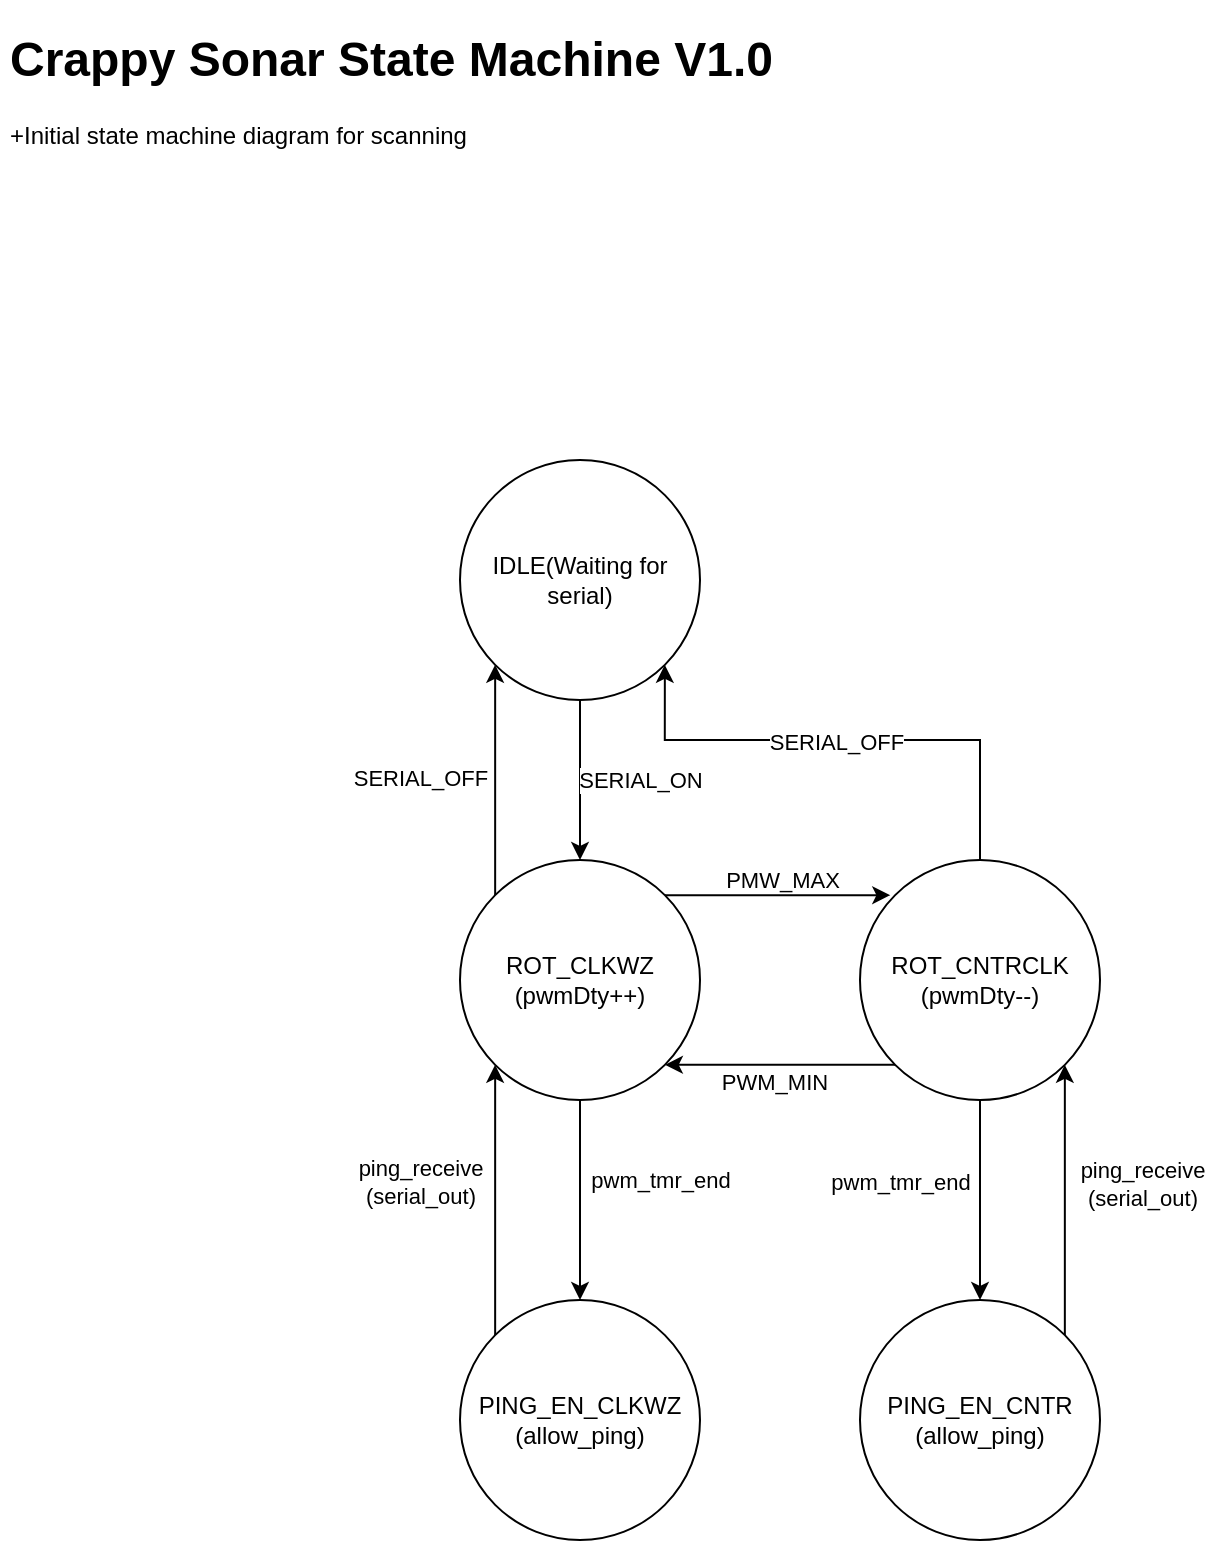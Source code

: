 <mxfile version="23.1.2" type="device">
  <diagram name="Page-1" id="EEDPPEHa8zp38NYudoqO">
    <mxGraphModel dx="819" dy="426" grid="1" gridSize="10" guides="1" tooltips="1" connect="1" arrows="1" fold="1" page="1" pageScale="1" pageWidth="850" pageHeight="1100" math="0" shadow="0">
      <root>
        <mxCell id="0" />
        <mxCell id="1" parent="0" />
        <mxCell id="HMF4wZmKNov6g7hmWxfZ-6" style="edgeStyle=orthogonalEdgeStyle;rounded=0;orthogonalLoop=1;jettySize=auto;html=1;exitX=1;exitY=0;exitDx=0;exitDy=0;entryX=0;entryY=0;entryDx=0;entryDy=0;" edge="1" parent="1">
          <mxGeometry relative="1" as="geometry">
            <mxPoint x="349.996" y="457.574" as="sourcePoint" />
            <mxPoint x="465.144" y="457.574" as="targetPoint" />
          </mxGeometry>
        </mxCell>
        <mxCell id="HMF4wZmKNov6g7hmWxfZ-9" value="PMW_MAX" style="edgeLabel;html=1;align=center;verticalAlign=middle;resizable=0;points=[];" vertex="1" connectable="0" parent="HMF4wZmKNov6g7hmWxfZ-6">
          <mxGeometry x="-0.161" y="1" relative="1" as="geometry">
            <mxPoint x="12" y="-7" as="offset" />
          </mxGeometry>
        </mxCell>
        <mxCell id="HMF4wZmKNov6g7hmWxfZ-10" style="edgeStyle=orthogonalEdgeStyle;rounded=0;orthogonalLoop=1;jettySize=auto;html=1;exitX=0;exitY=0;exitDx=0;exitDy=0;entryX=0;entryY=1;entryDx=0;entryDy=0;" edge="1" parent="1" source="HMF4wZmKNov6g7hmWxfZ-1" target="HMF4wZmKNov6g7hmWxfZ-3">
          <mxGeometry relative="1" as="geometry" />
        </mxCell>
        <mxCell id="HMF4wZmKNov6g7hmWxfZ-11" value="SERIAL_OFF" style="edgeLabel;html=1;align=center;verticalAlign=middle;resizable=0;points=[];" vertex="1" connectable="0" parent="HMF4wZmKNov6g7hmWxfZ-10">
          <mxGeometry x="0.02" y="-1" relative="1" as="geometry">
            <mxPoint x="-39" as="offset" />
          </mxGeometry>
        </mxCell>
        <mxCell id="HMF4wZmKNov6g7hmWxfZ-17" style="edgeStyle=orthogonalEdgeStyle;rounded=0;orthogonalLoop=1;jettySize=auto;html=1;exitX=0.5;exitY=1;exitDx=0;exitDy=0;entryX=0.5;entryY=0;entryDx=0;entryDy=0;" edge="1" parent="1" source="HMF4wZmKNov6g7hmWxfZ-1" target="HMF4wZmKNov6g7hmWxfZ-18">
          <mxGeometry relative="1" as="geometry">
            <mxPoint x="310" y="650" as="targetPoint" />
          </mxGeometry>
        </mxCell>
        <mxCell id="HMF4wZmKNov6g7hmWxfZ-20" value="pwm_tmr_end" style="edgeLabel;html=1;align=center;verticalAlign=middle;resizable=0;points=[];" vertex="1" connectable="0" parent="HMF4wZmKNov6g7hmWxfZ-17">
          <mxGeometry x="-0.471" y="-2" relative="1" as="geometry">
            <mxPoint x="42" y="13" as="offset" />
          </mxGeometry>
        </mxCell>
        <mxCell id="HMF4wZmKNov6g7hmWxfZ-1" value="ROT_CLKWZ&lt;br&gt;(pwmDty++)" style="ellipse;whiteSpace=wrap;html=1;" vertex="1" parent="1">
          <mxGeometry x="250" y="440" width="120" height="120" as="geometry" />
        </mxCell>
        <mxCell id="HMF4wZmKNov6g7hmWxfZ-7" style="edgeStyle=orthogonalEdgeStyle;rounded=0;orthogonalLoop=1;jettySize=auto;html=1;exitX=0;exitY=1;exitDx=0;exitDy=0;entryX=1;entryY=1;entryDx=0;entryDy=0;" edge="1" parent="1" source="HMF4wZmKNov6g7hmWxfZ-2" target="HMF4wZmKNov6g7hmWxfZ-1">
          <mxGeometry relative="1" as="geometry" />
        </mxCell>
        <mxCell id="HMF4wZmKNov6g7hmWxfZ-8" value="PWM_MIN" style="edgeLabel;html=1;align=center;verticalAlign=middle;resizable=0;points=[];" vertex="1" connectable="0" parent="HMF4wZmKNov6g7hmWxfZ-7">
          <mxGeometry x="0.052" y="2" relative="1" as="geometry">
            <mxPoint y="6" as="offset" />
          </mxGeometry>
        </mxCell>
        <mxCell id="HMF4wZmKNov6g7hmWxfZ-12" style="edgeStyle=orthogonalEdgeStyle;rounded=0;orthogonalLoop=1;jettySize=auto;html=1;exitX=0.5;exitY=0;exitDx=0;exitDy=0;entryX=1;entryY=1;entryDx=0;entryDy=0;" edge="1" parent="1" source="HMF4wZmKNov6g7hmWxfZ-2" target="HMF4wZmKNov6g7hmWxfZ-3">
          <mxGeometry relative="1" as="geometry">
            <Array as="points">
              <mxPoint x="510" y="380" />
              <mxPoint x="352" y="380" />
            </Array>
          </mxGeometry>
        </mxCell>
        <mxCell id="HMF4wZmKNov6g7hmWxfZ-13" value="SERIAL_OFF" style="edgeLabel;html=1;align=center;verticalAlign=middle;resizable=0;points=[];" vertex="1" connectable="0" parent="HMF4wZmKNov6g7hmWxfZ-12">
          <mxGeometry x="0.038" y="1" relative="1" as="geometry">
            <mxPoint as="offset" />
          </mxGeometry>
        </mxCell>
        <mxCell id="HMF4wZmKNov6g7hmWxfZ-24" style="edgeStyle=orthogonalEdgeStyle;rounded=0;orthogonalLoop=1;jettySize=auto;html=1;exitX=0.5;exitY=1;exitDx=0;exitDy=0;entryX=0.5;entryY=0;entryDx=0;entryDy=0;" edge="1" parent="1" source="HMF4wZmKNov6g7hmWxfZ-2" target="HMF4wZmKNov6g7hmWxfZ-21">
          <mxGeometry relative="1" as="geometry" />
        </mxCell>
        <mxCell id="HMF4wZmKNov6g7hmWxfZ-27" value="pwm_tmr_end" style="edgeLabel;html=1;align=center;verticalAlign=middle;resizable=0;points=[];" vertex="1" connectable="0" parent="HMF4wZmKNov6g7hmWxfZ-24">
          <mxGeometry x="-0.186" relative="1" as="geometry">
            <mxPoint x="-40" as="offset" />
          </mxGeometry>
        </mxCell>
        <mxCell id="HMF4wZmKNov6g7hmWxfZ-2" value="ROT_CNTRCLK&lt;br&gt;(pwmDty--)" style="ellipse;whiteSpace=wrap;html=1;" vertex="1" parent="1">
          <mxGeometry x="450" y="440" width="120" height="120" as="geometry" />
        </mxCell>
        <mxCell id="HMF4wZmKNov6g7hmWxfZ-4" style="edgeStyle=orthogonalEdgeStyle;rounded=0;orthogonalLoop=1;jettySize=auto;html=1;exitX=0.5;exitY=1;exitDx=0;exitDy=0;entryX=0.5;entryY=0;entryDx=0;entryDy=0;" edge="1" parent="1" source="HMF4wZmKNov6g7hmWxfZ-3" target="HMF4wZmKNov6g7hmWxfZ-1">
          <mxGeometry relative="1" as="geometry" />
        </mxCell>
        <mxCell id="HMF4wZmKNov6g7hmWxfZ-5" value="SERIAL_ON" style="edgeLabel;html=1;align=center;verticalAlign=middle;resizable=0;points=[];" vertex="1" connectable="0" parent="HMF4wZmKNov6g7hmWxfZ-4">
          <mxGeometry x="-0.325" y="4" relative="1" as="geometry">
            <mxPoint x="26" y="13" as="offset" />
          </mxGeometry>
        </mxCell>
        <mxCell id="HMF4wZmKNov6g7hmWxfZ-3" value="IDLE(Waiting for serial)" style="ellipse;whiteSpace=wrap;html=1;" vertex="1" parent="1">
          <mxGeometry x="250" y="240" width="120" height="120" as="geometry" />
        </mxCell>
        <mxCell id="HMF4wZmKNov6g7hmWxfZ-14" value="&lt;h1&gt;Crappy Sonar State Machine V1.0&lt;/h1&gt;&lt;p&gt;+Initial state machine diagram for scanning&lt;/p&gt;" style="text;html=1;strokeColor=none;fillColor=none;spacing=5;spacingTop=-20;whiteSpace=wrap;overflow=hidden;rounded=0;" vertex="1" parent="1">
          <mxGeometry x="20" y="20" width="490" height="190" as="geometry" />
        </mxCell>
        <mxCell id="HMF4wZmKNov6g7hmWxfZ-22" style="edgeStyle=orthogonalEdgeStyle;rounded=0;orthogonalLoop=1;jettySize=auto;html=1;exitX=0;exitY=0;exitDx=0;exitDy=0;entryX=0;entryY=1;entryDx=0;entryDy=0;" edge="1" parent="1" source="HMF4wZmKNov6g7hmWxfZ-18" target="HMF4wZmKNov6g7hmWxfZ-1">
          <mxGeometry relative="1" as="geometry" />
        </mxCell>
        <mxCell id="HMF4wZmKNov6g7hmWxfZ-30" value="ping_receive&lt;br&gt;(serial_out)" style="edgeLabel;html=1;align=center;verticalAlign=middle;resizable=0;points=[];" vertex="1" connectable="0" parent="HMF4wZmKNov6g7hmWxfZ-22">
          <mxGeometry x="0.13" y="-1" relative="1" as="geometry">
            <mxPoint x="-39" as="offset" />
          </mxGeometry>
        </mxCell>
        <mxCell id="HMF4wZmKNov6g7hmWxfZ-18" value="PING_EN_CLKWZ&lt;br&gt;(allow_ping)" style="ellipse;whiteSpace=wrap;html=1;" vertex="1" parent="1">
          <mxGeometry x="250" y="660" width="120" height="120" as="geometry" />
        </mxCell>
        <mxCell id="HMF4wZmKNov6g7hmWxfZ-25" style="edgeStyle=orthogonalEdgeStyle;rounded=0;orthogonalLoop=1;jettySize=auto;html=1;exitX=1;exitY=0;exitDx=0;exitDy=0;entryX=1;entryY=1;entryDx=0;entryDy=0;" edge="1" parent="1" source="HMF4wZmKNov6g7hmWxfZ-21" target="HMF4wZmKNov6g7hmWxfZ-2">
          <mxGeometry relative="1" as="geometry" />
        </mxCell>
        <mxCell id="HMF4wZmKNov6g7hmWxfZ-29" value="ping_receive&lt;br&gt;(serial_out)" style="edgeLabel;html=1;align=center;verticalAlign=middle;resizable=0;points=[];" vertex="1" connectable="0" parent="HMF4wZmKNov6g7hmWxfZ-25">
          <mxGeometry x="0.116" y="1" relative="1" as="geometry">
            <mxPoint x="39" as="offset" />
          </mxGeometry>
        </mxCell>
        <mxCell id="HMF4wZmKNov6g7hmWxfZ-21" value="PING_EN_CNTR&lt;br&gt;(allow_ping)" style="ellipse;whiteSpace=wrap;html=1;" vertex="1" parent="1">
          <mxGeometry x="450" y="660" width="120" height="120" as="geometry" />
        </mxCell>
      </root>
    </mxGraphModel>
  </diagram>
</mxfile>
